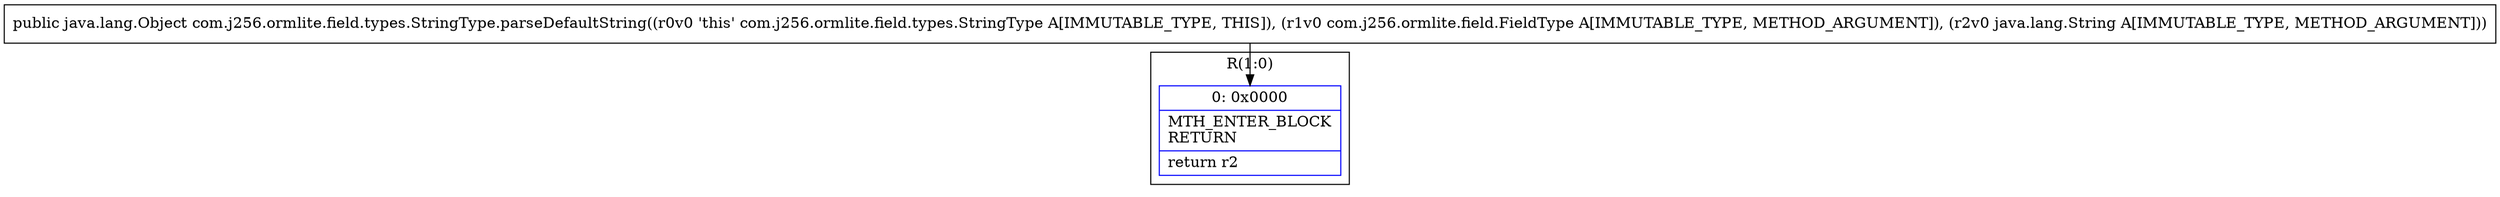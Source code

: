 digraph "CFG forcom.j256.ormlite.field.types.StringType.parseDefaultString(Lcom\/j256\/ormlite\/field\/FieldType;Ljava\/lang\/String;)Ljava\/lang\/Object;" {
subgraph cluster_Region_791824503 {
label = "R(1:0)";
node [shape=record,color=blue];
Node_0 [shape=record,label="{0\:\ 0x0000|MTH_ENTER_BLOCK\lRETURN\l|return r2\l}"];
}
MethodNode[shape=record,label="{public java.lang.Object com.j256.ormlite.field.types.StringType.parseDefaultString((r0v0 'this' com.j256.ormlite.field.types.StringType A[IMMUTABLE_TYPE, THIS]), (r1v0 com.j256.ormlite.field.FieldType A[IMMUTABLE_TYPE, METHOD_ARGUMENT]), (r2v0 java.lang.String A[IMMUTABLE_TYPE, METHOD_ARGUMENT])) }"];
MethodNode -> Node_0;
}

